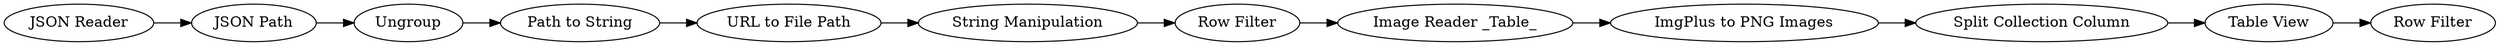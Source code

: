 digraph {
	10 -> 12
	3 -> 17
	17 -> 25
	26 -> 28
	7 -> 10
	25 -> 26
	6 -> 7
	29 -> 3
	12 -> 11
	4 -> 6
	11 -> 29
	7 [label=Ungroup]
	29 [label="Row Filter"]
	28 [label="Row Filter"]
	11 [label="String Manipulation"]
	4 [label="JSON Reader"]
	26 [label="Table View"]
	6 [label="JSON Path"]
	25 [label="Split Collection Column"]
	12 [label="URL to File Path"]
	17 [label=" ImgPlus to PNG Images "]
	3 [label="Image Reader _Table_"]
	10 [label="Path to String"]
	rankdir=LR
}
